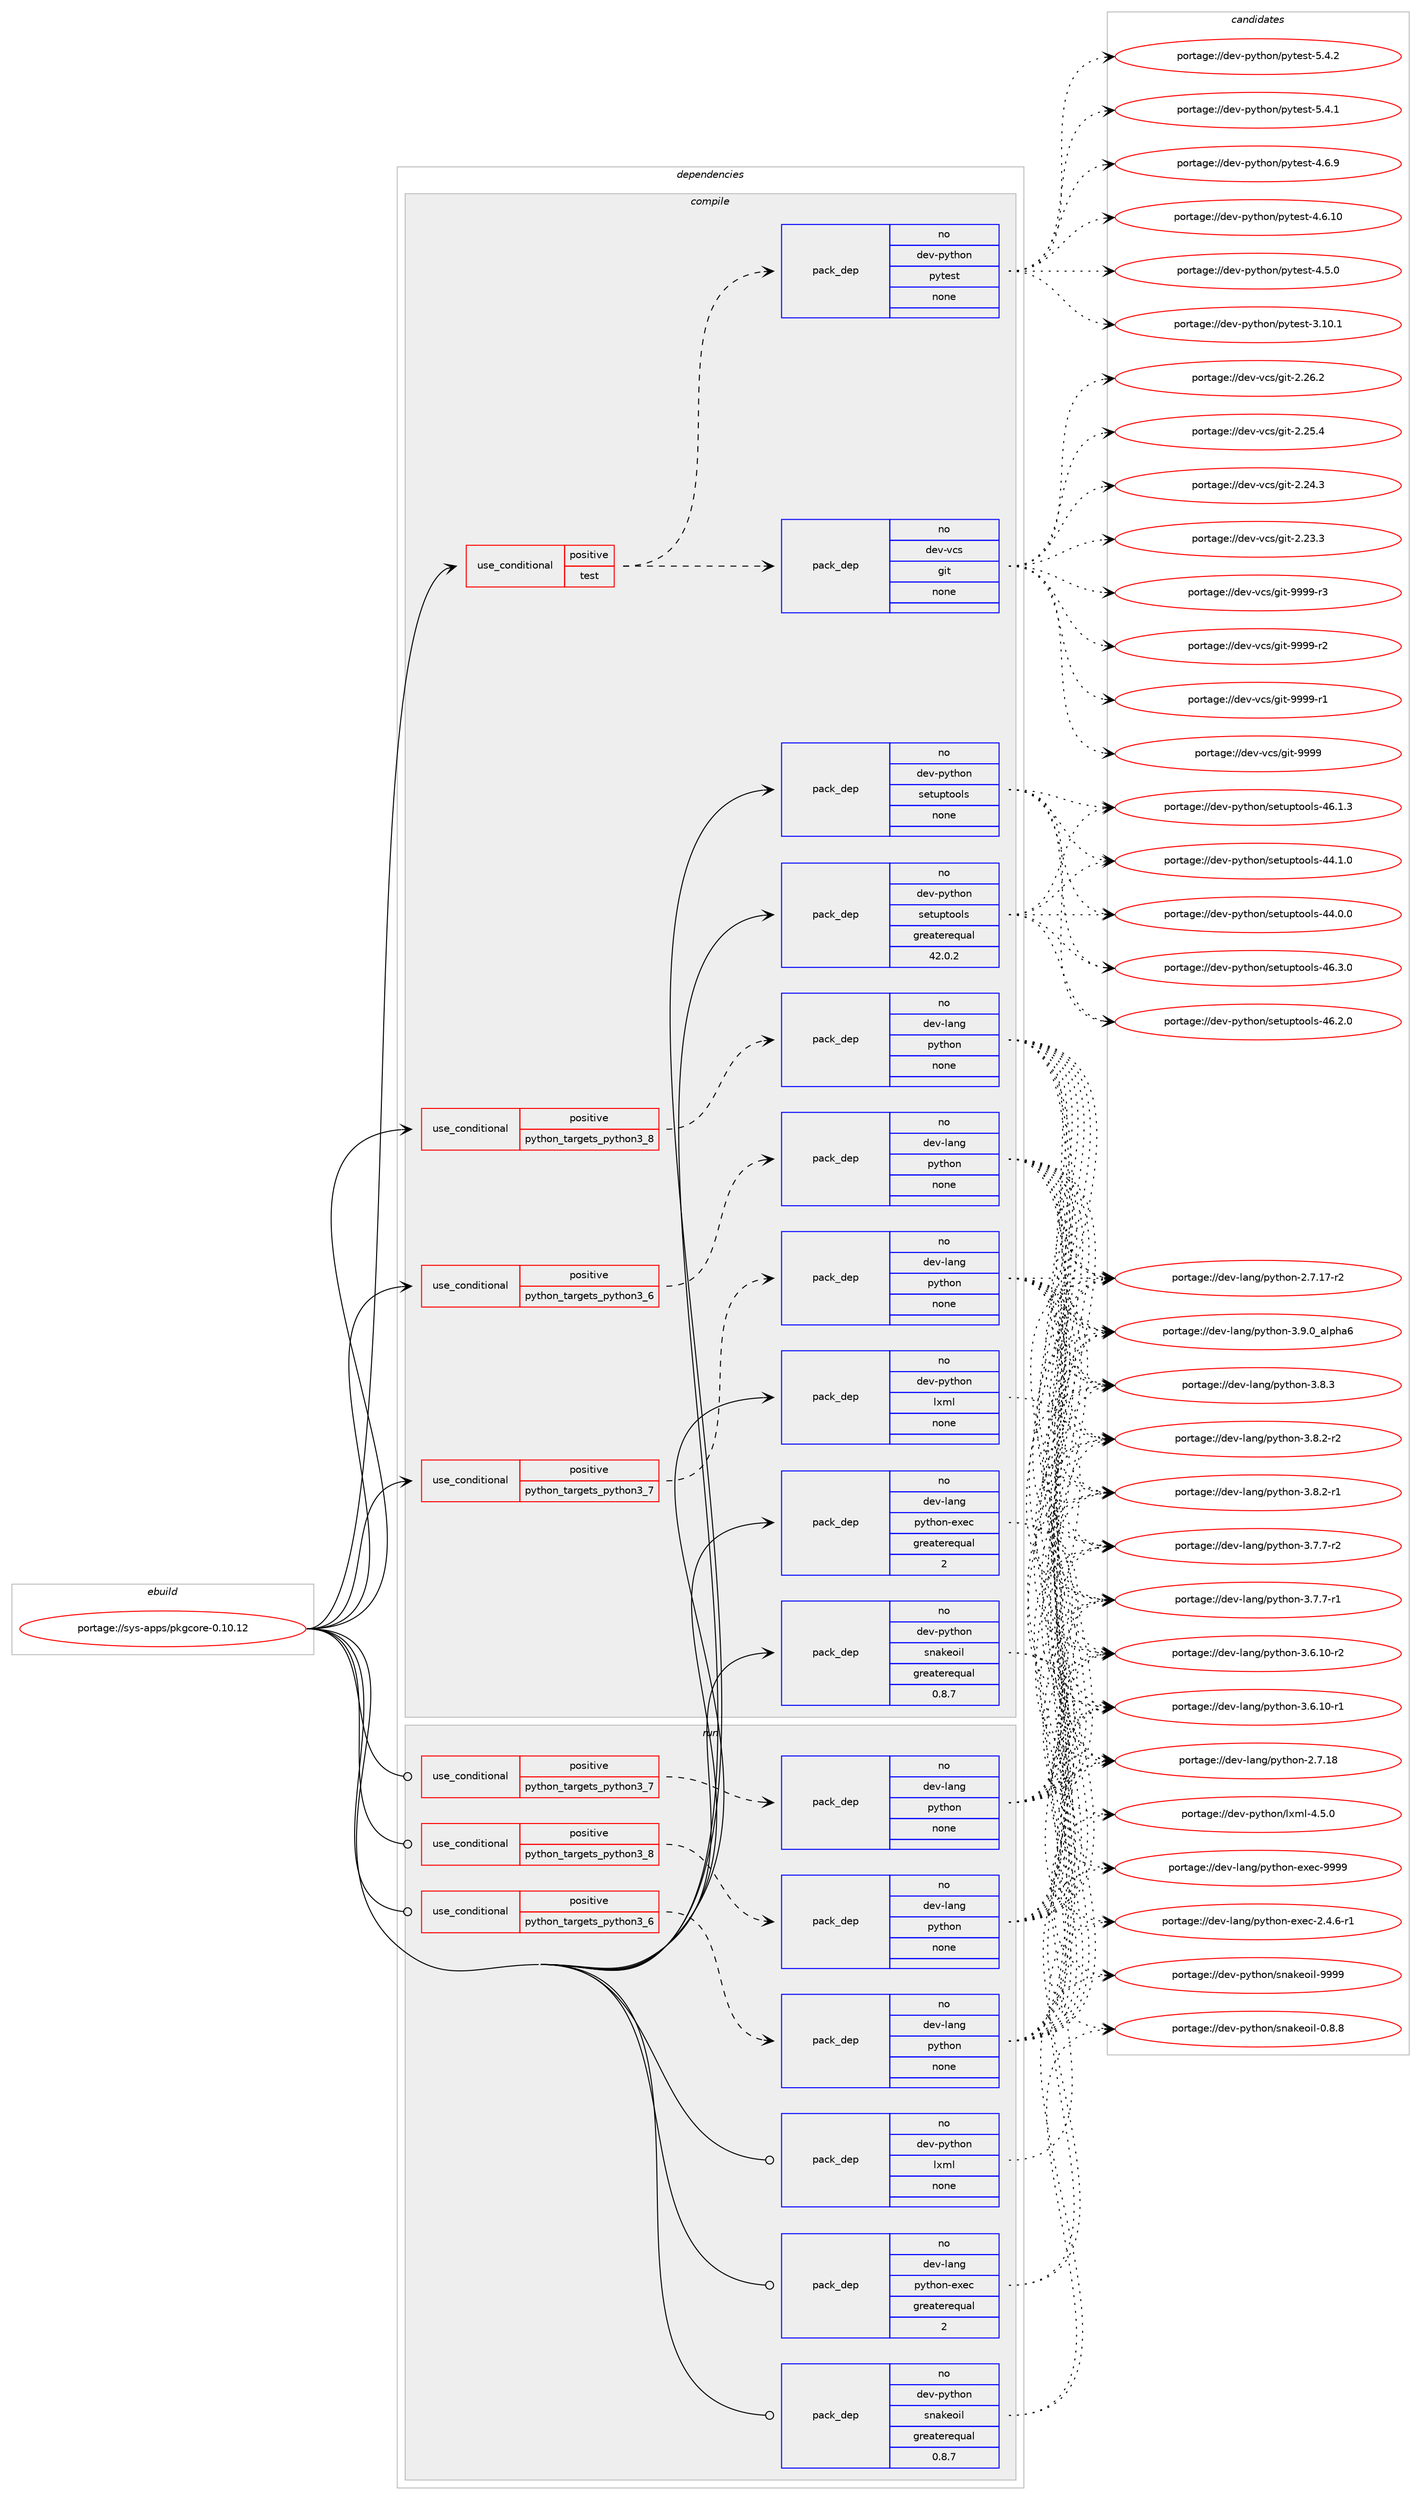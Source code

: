 digraph prolog {

# *************
# Graph options
# *************

newrank=true;
concentrate=true;
compound=true;
graph [rankdir=LR,fontname=Helvetica,fontsize=10,ranksep=1.5];#, ranksep=2.5, nodesep=0.2];
edge  [arrowhead=vee];
node  [fontname=Helvetica,fontsize=10];

# **********
# The ebuild
# **********

subgraph cluster_leftcol {
color=gray;
rank=same;
label=<<i>ebuild</i>>;
id [label="portage://sys-apps/pkgcore-0.10.12", color=red, width=4, href="../sys-apps/pkgcore-0.10.12.svg"];
}

# ****************
# The dependencies
# ****************

subgraph cluster_midcol {
color=gray;
label=<<i>dependencies</i>>;
subgraph cluster_compile {
fillcolor="#eeeeee";
style=filled;
label=<<i>compile</i>>;
subgraph cond1247 {
dependency5816 [label=<<TABLE BORDER="0" CELLBORDER="1" CELLSPACING="0" CELLPADDING="4"><TR><TD ROWSPAN="3" CELLPADDING="10">use_conditional</TD></TR><TR><TD>positive</TD></TR><TR><TD>python_targets_python3_6</TD></TR></TABLE>>, shape=none, color=red];
subgraph pack4464 {
dependency5817 [label=<<TABLE BORDER="0" CELLBORDER="1" CELLSPACING="0" CELLPADDING="4" WIDTH="220"><TR><TD ROWSPAN="6" CELLPADDING="30">pack_dep</TD></TR><TR><TD WIDTH="110">no</TD></TR><TR><TD>dev-lang</TD></TR><TR><TD>python</TD></TR><TR><TD>none</TD></TR><TR><TD></TD></TR></TABLE>>, shape=none, color=blue];
}
dependency5816:e -> dependency5817:w [weight=20,style="dashed",arrowhead="vee"];
}
id:e -> dependency5816:w [weight=20,style="solid",arrowhead="vee"];
subgraph cond1248 {
dependency5818 [label=<<TABLE BORDER="0" CELLBORDER="1" CELLSPACING="0" CELLPADDING="4"><TR><TD ROWSPAN="3" CELLPADDING="10">use_conditional</TD></TR><TR><TD>positive</TD></TR><TR><TD>python_targets_python3_7</TD></TR></TABLE>>, shape=none, color=red];
subgraph pack4465 {
dependency5819 [label=<<TABLE BORDER="0" CELLBORDER="1" CELLSPACING="0" CELLPADDING="4" WIDTH="220"><TR><TD ROWSPAN="6" CELLPADDING="30">pack_dep</TD></TR><TR><TD WIDTH="110">no</TD></TR><TR><TD>dev-lang</TD></TR><TR><TD>python</TD></TR><TR><TD>none</TD></TR><TR><TD></TD></TR></TABLE>>, shape=none, color=blue];
}
dependency5818:e -> dependency5819:w [weight=20,style="dashed",arrowhead="vee"];
}
id:e -> dependency5818:w [weight=20,style="solid",arrowhead="vee"];
subgraph cond1249 {
dependency5820 [label=<<TABLE BORDER="0" CELLBORDER="1" CELLSPACING="0" CELLPADDING="4"><TR><TD ROWSPAN="3" CELLPADDING="10">use_conditional</TD></TR><TR><TD>positive</TD></TR><TR><TD>python_targets_python3_8</TD></TR></TABLE>>, shape=none, color=red];
subgraph pack4466 {
dependency5821 [label=<<TABLE BORDER="0" CELLBORDER="1" CELLSPACING="0" CELLPADDING="4" WIDTH="220"><TR><TD ROWSPAN="6" CELLPADDING="30">pack_dep</TD></TR><TR><TD WIDTH="110">no</TD></TR><TR><TD>dev-lang</TD></TR><TR><TD>python</TD></TR><TR><TD>none</TD></TR><TR><TD></TD></TR></TABLE>>, shape=none, color=blue];
}
dependency5820:e -> dependency5821:w [weight=20,style="dashed",arrowhead="vee"];
}
id:e -> dependency5820:w [weight=20,style="solid",arrowhead="vee"];
subgraph cond1250 {
dependency5822 [label=<<TABLE BORDER="0" CELLBORDER="1" CELLSPACING="0" CELLPADDING="4"><TR><TD ROWSPAN="3" CELLPADDING="10">use_conditional</TD></TR><TR><TD>positive</TD></TR><TR><TD>test</TD></TR></TABLE>>, shape=none, color=red];
subgraph pack4467 {
dependency5823 [label=<<TABLE BORDER="0" CELLBORDER="1" CELLSPACING="0" CELLPADDING="4" WIDTH="220"><TR><TD ROWSPAN="6" CELLPADDING="30">pack_dep</TD></TR><TR><TD WIDTH="110">no</TD></TR><TR><TD>dev-python</TD></TR><TR><TD>pytest</TD></TR><TR><TD>none</TD></TR><TR><TD></TD></TR></TABLE>>, shape=none, color=blue];
}
dependency5822:e -> dependency5823:w [weight=20,style="dashed",arrowhead="vee"];
subgraph pack4468 {
dependency5824 [label=<<TABLE BORDER="0" CELLBORDER="1" CELLSPACING="0" CELLPADDING="4" WIDTH="220"><TR><TD ROWSPAN="6" CELLPADDING="30">pack_dep</TD></TR><TR><TD WIDTH="110">no</TD></TR><TR><TD>dev-vcs</TD></TR><TR><TD>git</TD></TR><TR><TD>none</TD></TR><TR><TD></TD></TR></TABLE>>, shape=none, color=blue];
}
dependency5822:e -> dependency5824:w [weight=20,style="dashed",arrowhead="vee"];
}
id:e -> dependency5822:w [weight=20,style="solid",arrowhead="vee"];
subgraph pack4469 {
dependency5825 [label=<<TABLE BORDER="0" CELLBORDER="1" CELLSPACING="0" CELLPADDING="4" WIDTH="220"><TR><TD ROWSPAN="6" CELLPADDING="30">pack_dep</TD></TR><TR><TD WIDTH="110">no</TD></TR><TR><TD>dev-lang</TD></TR><TR><TD>python-exec</TD></TR><TR><TD>greaterequal</TD></TR><TR><TD>2</TD></TR></TABLE>>, shape=none, color=blue];
}
id:e -> dependency5825:w [weight=20,style="solid",arrowhead="vee"];
subgraph pack4470 {
dependency5826 [label=<<TABLE BORDER="0" CELLBORDER="1" CELLSPACING="0" CELLPADDING="4" WIDTH="220"><TR><TD ROWSPAN="6" CELLPADDING="30">pack_dep</TD></TR><TR><TD WIDTH="110">no</TD></TR><TR><TD>dev-python</TD></TR><TR><TD>lxml</TD></TR><TR><TD>none</TD></TR><TR><TD></TD></TR></TABLE>>, shape=none, color=blue];
}
id:e -> dependency5826:w [weight=20,style="solid",arrowhead="vee"];
subgraph pack4471 {
dependency5827 [label=<<TABLE BORDER="0" CELLBORDER="1" CELLSPACING="0" CELLPADDING="4" WIDTH="220"><TR><TD ROWSPAN="6" CELLPADDING="30">pack_dep</TD></TR><TR><TD WIDTH="110">no</TD></TR><TR><TD>dev-python</TD></TR><TR><TD>setuptools</TD></TR><TR><TD>greaterequal</TD></TR><TR><TD>42.0.2</TD></TR></TABLE>>, shape=none, color=blue];
}
id:e -> dependency5827:w [weight=20,style="solid",arrowhead="vee"];
subgraph pack4472 {
dependency5828 [label=<<TABLE BORDER="0" CELLBORDER="1" CELLSPACING="0" CELLPADDING="4" WIDTH="220"><TR><TD ROWSPAN="6" CELLPADDING="30">pack_dep</TD></TR><TR><TD WIDTH="110">no</TD></TR><TR><TD>dev-python</TD></TR><TR><TD>setuptools</TD></TR><TR><TD>none</TD></TR><TR><TD></TD></TR></TABLE>>, shape=none, color=blue];
}
id:e -> dependency5828:w [weight=20,style="solid",arrowhead="vee"];
subgraph pack4473 {
dependency5829 [label=<<TABLE BORDER="0" CELLBORDER="1" CELLSPACING="0" CELLPADDING="4" WIDTH="220"><TR><TD ROWSPAN="6" CELLPADDING="30">pack_dep</TD></TR><TR><TD WIDTH="110">no</TD></TR><TR><TD>dev-python</TD></TR><TR><TD>snakeoil</TD></TR><TR><TD>greaterequal</TD></TR><TR><TD>0.8.7</TD></TR></TABLE>>, shape=none, color=blue];
}
id:e -> dependency5829:w [weight=20,style="solid",arrowhead="vee"];
}
subgraph cluster_compileandrun {
fillcolor="#eeeeee";
style=filled;
label=<<i>compile and run</i>>;
}
subgraph cluster_run {
fillcolor="#eeeeee";
style=filled;
label=<<i>run</i>>;
subgraph cond1251 {
dependency5830 [label=<<TABLE BORDER="0" CELLBORDER="1" CELLSPACING="0" CELLPADDING="4"><TR><TD ROWSPAN="3" CELLPADDING="10">use_conditional</TD></TR><TR><TD>positive</TD></TR><TR><TD>python_targets_python3_6</TD></TR></TABLE>>, shape=none, color=red];
subgraph pack4474 {
dependency5831 [label=<<TABLE BORDER="0" CELLBORDER="1" CELLSPACING="0" CELLPADDING="4" WIDTH="220"><TR><TD ROWSPAN="6" CELLPADDING="30">pack_dep</TD></TR><TR><TD WIDTH="110">no</TD></TR><TR><TD>dev-lang</TD></TR><TR><TD>python</TD></TR><TR><TD>none</TD></TR><TR><TD></TD></TR></TABLE>>, shape=none, color=blue];
}
dependency5830:e -> dependency5831:w [weight=20,style="dashed",arrowhead="vee"];
}
id:e -> dependency5830:w [weight=20,style="solid",arrowhead="odot"];
subgraph cond1252 {
dependency5832 [label=<<TABLE BORDER="0" CELLBORDER="1" CELLSPACING="0" CELLPADDING="4"><TR><TD ROWSPAN="3" CELLPADDING="10">use_conditional</TD></TR><TR><TD>positive</TD></TR><TR><TD>python_targets_python3_7</TD></TR></TABLE>>, shape=none, color=red];
subgraph pack4475 {
dependency5833 [label=<<TABLE BORDER="0" CELLBORDER="1" CELLSPACING="0" CELLPADDING="4" WIDTH="220"><TR><TD ROWSPAN="6" CELLPADDING="30">pack_dep</TD></TR><TR><TD WIDTH="110">no</TD></TR><TR><TD>dev-lang</TD></TR><TR><TD>python</TD></TR><TR><TD>none</TD></TR><TR><TD></TD></TR></TABLE>>, shape=none, color=blue];
}
dependency5832:e -> dependency5833:w [weight=20,style="dashed",arrowhead="vee"];
}
id:e -> dependency5832:w [weight=20,style="solid",arrowhead="odot"];
subgraph cond1253 {
dependency5834 [label=<<TABLE BORDER="0" CELLBORDER="1" CELLSPACING="0" CELLPADDING="4"><TR><TD ROWSPAN="3" CELLPADDING="10">use_conditional</TD></TR><TR><TD>positive</TD></TR><TR><TD>python_targets_python3_8</TD></TR></TABLE>>, shape=none, color=red];
subgraph pack4476 {
dependency5835 [label=<<TABLE BORDER="0" CELLBORDER="1" CELLSPACING="0" CELLPADDING="4" WIDTH="220"><TR><TD ROWSPAN="6" CELLPADDING="30">pack_dep</TD></TR><TR><TD WIDTH="110">no</TD></TR><TR><TD>dev-lang</TD></TR><TR><TD>python</TD></TR><TR><TD>none</TD></TR><TR><TD></TD></TR></TABLE>>, shape=none, color=blue];
}
dependency5834:e -> dependency5835:w [weight=20,style="dashed",arrowhead="vee"];
}
id:e -> dependency5834:w [weight=20,style="solid",arrowhead="odot"];
subgraph pack4477 {
dependency5836 [label=<<TABLE BORDER="0" CELLBORDER="1" CELLSPACING="0" CELLPADDING="4" WIDTH="220"><TR><TD ROWSPAN="6" CELLPADDING="30">pack_dep</TD></TR><TR><TD WIDTH="110">no</TD></TR><TR><TD>dev-lang</TD></TR><TR><TD>python-exec</TD></TR><TR><TD>greaterequal</TD></TR><TR><TD>2</TD></TR></TABLE>>, shape=none, color=blue];
}
id:e -> dependency5836:w [weight=20,style="solid",arrowhead="odot"];
subgraph pack4478 {
dependency5837 [label=<<TABLE BORDER="0" CELLBORDER="1" CELLSPACING="0" CELLPADDING="4" WIDTH="220"><TR><TD ROWSPAN="6" CELLPADDING="30">pack_dep</TD></TR><TR><TD WIDTH="110">no</TD></TR><TR><TD>dev-python</TD></TR><TR><TD>lxml</TD></TR><TR><TD>none</TD></TR><TR><TD></TD></TR></TABLE>>, shape=none, color=blue];
}
id:e -> dependency5837:w [weight=20,style="solid",arrowhead="odot"];
subgraph pack4479 {
dependency5838 [label=<<TABLE BORDER="0" CELLBORDER="1" CELLSPACING="0" CELLPADDING="4" WIDTH="220"><TR><TD ROWSPAN="6" CELLPADDING="30">pack_dep</TD></TR><TR><TD WIDTH="110">no</TD></TR><TR><TD>dev-python</TD></TR><TR><TD>snakeoil</TD></TR><TR><TD>greaterequal</TD></TR><TR><TD>0.8.7</TD></TR></TABLE>>, shape=none, color=blue];
}
id:e -> dependency5838:w [weight=20,style="solid",arrowhead="odot"];
}
}

# **************
# The candidates
# **************

subgraph cluster_choices {
rank=same;
color=gray;
label=<<i>candidates</i>>;

subgraph choice4464 {
color=black;
nodesep=1;
choice10010111845108971101034711212111610411111045514657464895971081121049754 [label="portage://dev-lang/python-3.9.0_alpha6", color=red, width=4,href="../dev-lang/python-3.9.0_alpha6.svg"];
choice100101118451089711010347112121116104111110455146564651 [label="portage://dev-lang/python-3.8.3", color=red, width=4,href="../dev-lang/python-3.8.3.svg"];
choice1001011184510897110103471121211161041111104551465646504511450 [label="portage://dev-lang/python-3.8.2-r2", color=red, width=4,href="../dev-lang/python-3.8.2-r2.svg"];
choice1001011184510897110103471121211161041111104551465646504511449 [label="portage://dev-lang/python-3.8.2-r1", color=red, width=4,href="../dev-lang/python-3.8.2-r1.svg"];
choice1001011184510897110103471121211161041111104551465546554511450 [label="portage://dev-lang/python-3.7.7-r2", color=red, width=4,href="../dev-lang/python-3.7.7-r2.svg"];
choice1001011184510897110103471121211161041111104551465546554511449 [label="portage://dev-lang/python-3.7.7-r1", color=red, width=4,href="../dev-lang/python-3.7.7-r1.svg"];
choice100101118451089711010347112121116104111110455146544649484511450 [label="portage://dev-lang/python-3.6.10-r2", color=red, width=4,href="../dev-lang/python-3.6.10-r2.svg"];
choice100101118451089711010347112121116104111110455146544649484511449 [label="portage://dev-lang/python-3.6.10-r1", color=red, width=4,href="../dev-lang/python-3.6.10-r1.svg"];
choice10010111845108971101034711212111610411111045504655464956 [label="portage://dev-lang/python-2.7.18", color=red, width=4,href="../dev-lang/python-2.7.18.svg"];
choice100101118451089711010347112121116104111110455046554649554511450 [label="portage://dev-lang/python-2.7.17-r2", color=red, width=4,href="../dev-lang/python-2.7.17-r2.svg"];
dependency5817:e -> choice10010111845108971101034711212111610411111045514657464895971081121049754:w [style=dotted,weight="100"];
dependency5817:e -> choice100101118451089711010347112121116104111110455146564651:w [style=dotted,weight="100"];
dependency5817:e -> choice1001011184510897110103471121211161041111104551465646504511450:w [style=dotted,weight="100"];
dependency5817:e -> choice1001011184510897110103471121211161041111104551465646504511449:w [style=dotted,weight="100"];
dependency5817:e -> choice1001011184510897110103471121211161041111104551465546554511450:w [style=dotted,weight="100"];
dependency5817:e -> choice1001011184510897110103471121211161041111104551465546554511449:w [style=dotted,weight="100"];
dependency5817:e -> choice100101118451089711010347112121116104111110455146544649484511450:w [style=dotted,weight="100"];
dependency5817:e -> choice100101118451089711010347112121116104111110455146544649484511449:w [style=dotted,weight="100"];
dependency5817:e -> choice10010111845108971101034711212111610411111045504655464956:w [style=dotted,weight="100"];
dependency5817:e -> choice100101118451089711010347112121116104111110455046554649554511450:w [style=dotted,weight="100"];
}
subgraph choice4465 {
color=black;
nodesep=1;
choice10010111845108971101034711212111610411111045514657464895971081121049754 [label="portage://dev-lang/python-3.9.0_alpha6", color=red, width=4,href="../dev-lang/python-3.9.0_alpha6.svg"];
choice100101118451089711010347112121116104111110455146564651 [label="portage://dev-lang/python-3.8.3", color=red, width=4,href="../dev-lang/python-3.8.3.svg"];
choice1001011184510897110103471121211161041111104551465646504511450 [label="portage://dev-lang/python-3.8.2-r2", color=red, width=4,href="../dev-lang/python-3.8.2-r2.svg"];
choice1001011184510897110103471121211161041111104551465646504511449 [label="portage://dev-lang/python-3.8.2-r1", color=red, width=4,href="../dev-lang/python-3.8.2-r1.svg"];
choice1001011184510897110103471121211161041111104551465546554511450 [label="portage://dev-lang/python-3.7.7-r2", color=red, width=4,href="../dev-lang/python-3.7.7-r2.svg"];
choice1001011184510897110103471121211161041111104551465546554511449 [label="portage://dev-lang/python-3.7.7-r1", color=red, width=4,href="../dev-lang/python-3.7.7-r1.svg"];
choice100101118451089711010347112121116104111110455146544649484511450 [label="portage://dev-lang/python-3.6.10-r2", color=red, width=4,href="../dev-lang/python-3.6.10-r2.svg"];
choice100101118451089711010347112121116104111110455146544649484511449 [label="portage://dev-lang/python-3.6.10-r1", color=red, width=4,href="../dev-lang/python-3.6.10-r1.svg"];
choice10010111845108971101034711212111610411111045504655464956 [label="portage://dev-lang/python-2.7.18", color=red, width=4,href="../dev-lang/python-2.7.18.svg"];
choice100101118451089711010347112121116104111110455046554649554511450 [label="portage://dev-lang/python-2.7.17-r2", color=red, width=4,href="../dev-lang/python-2.7.17-r2.svg"];
dependency5819:e -> choice10010111845108971101034711212111610411111045514657464895971081121049754:w [style=dotted,weight="100"];
dependency5819:e -> choice100101118451089711010347112121116104111110455146564651:w [style=dotted,weight="100"];
dependency5819:e -> choice1001011184510897110103471121211161041111104551465646504511450:w [style=dotted,weight="100"];
dependency5819:e -> choice1001011184510897110103471121211161041111104551465646504511449:w [style=dotted,weight="100"];
dependency5819:e -> choice1001011184510897110103471121211161041111104551465546554511450:w [style=dotted,weight="100"];
dependency5819:e -> choice1001011184510897110103471121211161041111104551465546554511449:w [style=dotted,weight="100"];
dependency5819:e -> choice100101118451089711010347112121116104111110455146544649484511450:w [style=dotted,weight="100"];
dependency5819:e -> choice100101118451089711010347112121116104111110455146544649484511449:w [style=dotted,weight="100"];
dependency5819:e -> choice10010111845108971101034711212111610411111045504655464956:w [style=dotted,weight="100"];
dependency5819:e -> choice100101118451089711010347112121116104111110455046554649554511450:w [style=dotted,weight="100"];
}
subgraph choice4466 {
color=black;
nodesep=1;
choice10010111845108971101034711212111610411111045514657464895971081121049754 [label="portage://dev-lang/python-3.9.0_alpha6", color=red, width=4,href="../dev-lang/python-3.9.0_alpha6.svg"];
choice100101118451089711010347112121116104111110455146564651 [label="portage://dev-lang/python-3.8.3", color=red, width=4,href="../dev-lang/python-3.8.3.svg"];
choice1001011184510897110103471121211161041111104551465646504511450 [label="portage://dev-lang/python-3.8.2-r2", color=red, width=4,href="../dev-lang/python-3.8.2-r2.svg"];
choice1001011184510897110103471121211161041111104551465646504511449 [label="portage://dev-lang/python-3.8.2-r1", color=red, width=4,href="../dev-lang/python-3.8.2-r1.svg"];
choice1001011184510897110103471121211161041111104551465546554511450 [label="portage://dev-lang/python-3.7.7-r2", color=red, width=4,href="../dev-lang/python-3.7.7-r2.svg"];
choice1001011184510897110103471121211161041111104551465546554511449 [label="portage://dev-lang/python-3.7.7-r1", color=red, width=4,href="../dev-lang/python-3.7.7-r1.svg"];
choice100101118451089711010347112121116104111110455146544649484511450 [label="portage://dev-lang/python-3.6.10-r2", color=red, width=4,href="../dev-lang/python-3.6.10-r2.svg"];
choice100101118451089711010347112121116104111110455146544649484511449 [label="portage://dev-lang/python-3.6.10-r1", color=red, width=4,href="../dev-lang/python-3.6.10-r1.svg"];
choice10010111845108971101034711212111610411111045504655464956 [label="portage://dev-lang/python-2.7.18", color=red, width=4,href="../dev-lang/python-2.7.18.svg"];
choice100101118451089711010347112121116104111110455046554649554511450 [label="portage://dev-lang/python-2.7.17-r2", color=red, width=4,href="../dev-lang/python-2.7.17-r2.svg"];
dependency5821:e -> choice10010111845108971101034711212111610411111045514657464895971081121049754:w [style=dotted,weight="100"];
dependency5821:e -> choice100101118451089711010347112121116104111110455146564651:w [style=dotted,weight="100"];
dependency5821:e -> choice1001011184510897110103471121211161041111104551465646504511450:w [style=dotted,weight="100"];
dependency5821:e -> choice1001011184510897110103471121211161041111104551465646504511449:w [style=dotted,weight="100"];
dependency5821:e -> choice1001011184510897110103471121211161041111104551465546554511450:w [style=dotted,weight="100"];
dependency5821:e -> choice1001011184510897110103471121211161041111104551465546554511449:w [style=dotted,weight="100"];
dependency5821:e -> choice100101118451089711010347112121116104111110455146544649484511450:w [style=dotted,weight="100"];
dependency5821:e -> choice100101118451089711010347112121116104111110455146544649484511449:w [style=dotted,weight="100"];
dependency5821:e -> choice10010111845108971101034711212111610411111045504655464956:w [style=dotted,weight="100"];
dependency5821:e -> choice100101118451089711010347112121116104111110455046554649554511450:w [style=dotted,weight="100"];
}
subgraph choice4467 {
color=black;
nodesep=1;
choice1001011184511212111610411111047112121116101115116455346524650 [label="portage://dev-python/pytest-5.4.2", color=red, width=4,href="../dev-python/pytest-5.4.2.svg"];
choice1001011184511212111610411111047112121116101115116455346524649 [label="portage://dev-python/pytest-5.4.1", color=red, width=4,href="../dev-python/pytest-5.4.1.svg"];
choice1001011184511212111610411111047112121116101115116455246544657 [label="portage://dev-python/pytest-4.6.9", color=red, width=4,href="../dev-python/pytest-4.6.9.svg"];
choice100101118451121211161041111104711212111610111511645524654464948 [label="portage://dev-python/pytest-4.6.10", color=red, width=4,href="../dev-python/pytest-4.6.10.svg"];
choice1001011184511212111610411111047112121116101115116455246534648 [label="portage://dev-python/pytest-4.5.0", color=red, width=4,href="../dev-python/pytest-4.5.0.svg"];
choice100101118451121211161041111104711212111610111511645514649484649 [label="portage://dev-python/pytest-3.10.1", color=red, width=4,href="../dev-python/pytest-3.10.1.svg"];
dependency5823:e -> choice1001011184511212111610411111047112121116101115116455346524650:w [style=dotted,weight="100"];
dependency5823:e -> choice1001011184511212111610411111047112121116101115116455346524649:w [style=dotted,weight="100"];
dependency5823:e -> choice1001011184511212111610411111047112121116101115116455246544657:w [style=dotted,weight="100"];
dependency5823:e -> choice100101118451121211161041111104711212111610111511645524654464948:w [style=dotted,weight="100"];
dependency5823:e -> choice1001011184511212111610411111047112121116101115116455246534648:w [style=dotted,weight="100"];
dependency5823:e -> choice100101118451121211161041111104711212111610111511645514649484649:w [style=dotted,weight="100"];
}
subgraph choice4468 {
color=black;
nodesep=1;
choice10010111845118991154710310511645575757574511451 [label="portage://dev-vcs/git-9999-r3", color=red, width=4,href="../dev-vcs/git-9999-r3.svg"];
choice10010111845118991154710310511645575757574511450 [label="portage://dev-vcs/git-9999-r2", color=red, width=4,href="../dev-vcs/git-9999-r2.svg"];
choice10010111845118991154710310511645575757574511449 [label="portage://dev-vcs/git-9999-r1", color=red, width=4,href="../dev-vcs/git-9999-r1.svg"];
choice1001011184511899115471031051164557575757 [label="portage://dev-vcs/git-9999", color=red, width=4,href="../dev-vcs/git-9999.svg"];
choice10010111845118991154710310511645504650544650 [label="portage://dev-vcs/git-2.26.2", color=red, width=4,href="../dev-vcs/git-2.26.2.svg"];
choice10010111845118991154710310511645504650534652 [label="portage://dev-vcs/git-2.25.4", color=red, width=4,href="../dev-vcs/git-2.25.4.svg"];
choice10010111845118991154710310511645504650524651 [label="portage://dev-vcs/git-2.24.3", color=red, width=4,href="../dev-vcs/git-2.24.3.svg"];
choice10010111845118991154710310511645504650514651 [label="portage://dev-vcs/git-2.23.3", color=red, width=4,href="../dev-vcs/git-2.23.3.svg"];
dependency5824:e -> choice10010111845118991154710310511645575757574511451:w [style=dotted,weight="100"];
dependency5824:e -> choice10010111845118991154710310511645575757574511450:w [style=dotted,weight="100"];
dependency5824:e -> choice10010111845118991154710310511645575757574511449:w [style=dotted,weight="100"];
dependency5824:e -> choice1001011184511899115471031051164557575757:w [style=dotted,weight="100"];
dependency5824:e -> choice10010111845118991154710310511645504650544650:w [style=dotted,weight="100"];
dependency5824:e -> choice10010111845118991154710310511645504650534652:w [style=dotted,weight="100"];
dependency5824:e -> choice10010111845118991154710310511645504650524651:w [style=dotted,weight="100"];
dependency5824:e -> choice10010111845118991154710310511645504650514651:w [style=dotted,weight="100"];
}
subgraph choice4469 {
color=black;
nodesep=1;
choice10010111845108971101034711212111610411111045101120101994557575757 [label="portage://dev-lang/python-exec-9999", color=red, width=4,href="../dev-lang/python-exec-9999.svg"];
choice10010111845108971101034711212111610411111045101120101994550465246544511449 [label="portage://dev-lang/python-exec-2.4.6-r1", color=red, width=4,href="../dev-lang/python-exec-2.4.6-r1.svg"];
dependency5825:e -> choice10010111845108971101034711212111610411111045101120101994557575757:w [style=dotted,weight="100"];
dependency5825:e -> choice10010111845108971101034711212111610411111045101120101994550465246544511449:w [style=dotted,weight="100"];
}
subgraph choice4470 {
color=black;
nodesep=1;
choice1001011184511212111610411111047108120109108455246534648 [label="portage://dev-python/lxml-4.5.0", color=red, width=4,href="../dev-python/lxml-4.5.0.svg"];
dependency5826:e -> choice1001011184511212111610411111047108120109108455246534648:w [style=dotted,weight="100"];
}
subgraph choice4471 {
color=black;
nodesep=1;
choice100101118451121211161041111104711510111611711211611111110811545525446514648 [label="portage://dev-python/setuptools-46.3.0", color=red, width=4,href="../dev-python/setuptools-46.3.0.svg"];
choice100101118451121211161041111104711510111611711211611111110811545525446504648 [label="portage://dev-python/setuptools-46.2.0", color=red, width=4,href="../dev-python/setuptools-46.2.0.svg"];
choice100101118451121211161041111104711510111611711211611111110811545525446494651 [label="portage://dev-python/setuptools-46.1.3", color=red, width=4,href="../dev-python/setuptools-46.1.3.svg"];
choice100101118451121211161041111104711510111611711211611111110811545525246494648 [label="portage://dev-python/setuptools-44.1.0", color=red, width=4,href="../dev-python/setuptools-44.1.0.svg"];
choice100101118451121211161041111104711510111611711211611111110811545525246484648 [label="portage://dev-python/setuptools-44.0.0", color=red, width=4,href="../dev-python/setuptools-44.0.0.svg"];
dependency5827:e -> choice100101118451121211161041111104711510111611711211611111110811545525446514648:w [style=dotted,weight="100"];
dependency5827:e -> choice100101118451121211161041111104711510111611711211611111110811545525446504648:w [style=dotted,weight="100"];
dependency5827:e -> choice100101118451121211161041111104711510111611711211611111110811545525446494651:w [style=dotted,weight="100"];
dependency5827:e -> choice100101118451121211161041111104711510111611711211611111110811545525246494648:w [style=dotted,weight="100"];
dependency5827:e -> choice100101118451121211161041111104711510111611711211611111110811545525246484648:w [style=dotted,weight="100"];
}
subgraph choice4472 {
color=black;
nodesep=1;
choice100101118451121211161041111104711510111611711211611111110811545525446514648 [label="portage://dev-python/setuptools-46.3.0", color=red, width=4,href="../dev-python/setuptools-46.3.0.svg"];
choice100101118451121211161041111104711510111611711211611111110811545525446504648 [label="portage://dev-python/setuptools-46.2.0", color=red, width=4,href="../dev-python/setuptools-46.2.0.svg"];
choice100101118451121211161041111104711510111611711211611111110811545525446494651 [label="portage://dev-python/setuptools-46.1.3", color=red, width=4,href="../dev-python/setuptools-46.1.3.svg"];
choice100101118451121211161041111104711510111611711211611111110811545525246494648 [label="portage://dev-python/setuptools-44.1.0", color=red, width=4,href="../dev-python/setuptools-44.1.0.svg"];
choice100101118451121211161041111104711510111611711211611111110811545525246484648 [label="portage://dev-python/setuptools-44.0.0", color=red, width=4,href="../dev-python/setuptools-44.0.0.svg"];
dependency5828:e -> choice100101118451121211161041111104711510111611711211611111110811545525446514648:w [style=dotted,weight="100"];
dependency5828:e -> choice100101118451121211161041111104711510111611711211611111110811545525446504648:w [style=dotted,weight="100"];
dependency5828:e -> choice100101118451121211161041111104711510111611711211611111110811545525446494651:w [style=dotted,weight="100"];
dependency5828:e -> choice100101118451121211161041111104711510111611711211611111110811545525246494648:w [style=dotted,weight="100"];
dependency5828:e -> choice100101118451121211161041111104711510111611711211611111110811545525246484648:w [style=dotted,weight="100"];
}
subgraph choice4473 {
color=black;
nodesep=1;
choice1001011184511212111610411111047115110971071011111051084557575757 [label="portage://dev-python/snakeoil-9999", color=red, width=4,href="../dev-python/snakeoil-9999.svg"];
choice100101118451121211161041111104711511097107101111105108454846564656 [label="portage://dev-python/snakeoil-0.8.8", color=red, width=4,href="../dev-python/snakeoil-0.8.8.svg"];
dependency5829:e -> choice1001011184511212111610411111047115110971071011111051084557575757:w [style=dotted,weight="100"];
dependency5829:e -> choice100101118451121211161041111104711511097107101111105108454846564656:w [style=dotted,weight="100"];
}
subgraph choice4474 {
color=black;
nodesep=1;
choice10010111845108971101034711212111610411111045514657464895971081121049754 [label="portage://dev-lang/python-3.9.0_alpha6", color=red, width=4,href="../dev-lang/python-3.9.0_alpha6.svg"];
choice100101118451089711010347112121116104111110455146564651 [label="portage://dev-lang/python-3.8.3", color=red, width=4,href="../dev-lang/python-3.8.3.svg"];
choice1001011184510897110103471121211161041111104551465646504511450 [label="portage://dev-lang/python-3.8.2-r2", color=red, width=4,href="../dev-lang/python-3.8.2-r2.svg"];
choice1001011184510897110103471121211161041111104551465646504511449 [label="portage://dev-lang/python-3.8.2-r1", color=red, width=4,href="../dev-lang/python-3.8.2-r1.svg"];
choice1001011184510897110103471121211161041111104551465546554511450 [label="portage://dev-lang/python-3.7.7-r2", color=red, width=4,href="../dev-lang/python-3.7.7-r2.svg"];
choice1001011184510897110103471121211161041111104551465546554511449 [label="portage://dev-lang/python-3.7.7-r1", color=red, width=4,href="../dev-lang/python-3.7.7-r1.svg"];
choice100101118451089711010347112121116104111110455146544649484511450 [label="portage://dev-lang/python-3.6.10-r2", color=red, width=4,href="../dev-lang/python-3.6.10-r2.svg"];
choice100101118451089711010347112121116104111110455146544649484511449 [label="portage://dev-lang/python-3.6.10-r1", color=red, width=4,href="../dev-lang/python-3.6.10-r1.svg"];
choice10010111845108971101034711212111610411111045504655464956 [label="portage://dev-lang/python-2.7.18", color=red, width=4,href="../dev-lang/python-2.7.18.svg"];
choice100101118451089711010347112121116104111110455046554649554511450 [label="portage://dev-lang/python-2.7.17-r2", color=red, width=4,href="../dev-lang/python-2.7.17-r2.svg"];
dependency5831:e -> choice10010111845108971101034711212111610411111045514657464895971081121049754:w [style=dotted,weight="100"];
dependency5831:e -> choice100101118451089711010347112121116104111110455146564651:w [style=dotted,weight="100"];
dependency5831:e -> choice1001011184510897110103471121211161041111104551465646504511450:w [style=dotted,weight="100"];
dependency5831:e -> choice1001011184510897110103471121211161041111104551465646504511449:w [style=dotted,weight="100"];
dependency5831:e -> choice1001011184510897110103471121211161041111104551465546554511450:w [style=dotted,weight="100"];
dependency5831:e -> choice1001011184510897110103471121211161041111104551465546554511449:w [style=dotted,weight="100"];
dependency5831:e -> choice100101118451089711010347112121116104111110455146544649484511450:w [style=dotted,weight="100"];
dependency5831:e -> choice100101118451089711010347112121116104111110455146544649484511449:w [style=dotted,weight="100"];
dependency5831:e -> choice10010111845108971101034711212111610411111045504655464956:w [style=dotted,weight="100"];
dependency5831:e -> choice100101118451089711010347112121116104111110455046554649554511450:w [style=dotted,weight="100"];
}
subgraph choice4475 {
color=black;
nodesep=1;
choice10010111845108971101034711212111610411111045514657464895971081121049754 [label="portage://dev-lang/python-3.9.0_alpha6", color=red, width=4,href="../dev-lang/python-3.9.0_alpha6.svg"];
choice100101118451089711010347112121116104111110455146564651 [label="portage://dev-lang/python-3.8.3", color=red, width=4,href="../dev-lang/python-3.8.3.svg"];
choice1001011184510897110103471121211161041111104551465646504511450 [label="portage://dev-lang/python-3.8.2-r2", color=red, width=4,href="../dev-lang/python-3.8.2-r2.svg"];
choice1001011184510897110103471121211161041111104551465646504511449 [label="portage://dev-lang/python-3.8.2-r1", color=red, width=4,href="../dev-lang/python-3.8.2-r1.svg"];
choice1001011184510897110103471121211161041111104551465546554511450 [label="portage://dev-lang/python-3.7.7-r2", color=red, width=4,href="../dev-lang/python-3.7.7-r2.svg"];
choice1001011184510897110103471121211161041111104551465546554511449 [label="portage://dev-lang/python-3.7.7-r1", color=red, width=4,href="../dev-lang/python-3.7.7-r1.svg"];
choice100101118451089711010347112121116104111110455146544649484511450 [label="portage://dev-lang/python-3.6.10-r2", color=red, width=4,href="../dev-lang/python-3.6.10-r2.svg"];
choice100101118451089711010347112121116104111110455146544649484511449 [label="portage://dev-lang/python-3.6.10-r1", color=red, width=4,href="../dev-lang/python-3.6.10-r1.svg"];
choice10010111845108971101034711212111610411111045504655464956 [label="portage://dev-lang/python-2.7.18", color=red, width=4,href="../dev-lang/python-2.7.18.svg"];
choice100101118451089711010347112121116104111110455046554649554511450 [label="portage://dev-lang/python-2.7.17-r2", color=red, width=4,href="../dev-lang/python-2.7.17-r2.svg"];
dependency5833:e -> choice10010111845108971101034711212111610411111045514657464895971081121049754:w [style=dotted,weight="100"];
dependency5833:e -> choice100101118451089711010347112121116104111110455146564651:w [style=dotted,weight="100"];
dependency5833:e -> choice1001011184510897110103471121211161041111104551465646504511450:w [style=dotted,weight="100"];
dependency5833:e -> choice1001011184510897110103471121211161041111104551465646504511449:w [style=dotted,weight="100"];
dependency5833:e -> choice1001011184510897110103471121211161041111104551465546554511450:w [style=dotted,weight="100"];
dependency5833:e -> choice1001011184510897110103471121211161041111104551465546554511449:w [style=dotted,weight="100"];
dependency5833:e -> choice100101118451089711010347112121116104111110455146544649484511450:w [style=dotted,weight="100"];
dependency5833:e -> choice100101118451089711010347112121116104111110455146544649484511449:w [style=dotted,weight="100"];
dependency5833:e -> choice10010111845108971101034711212111610411111045504655464956:w [style=dotted,weight="100"];
dependency5833:e -> choice100101118451089711010347112121116104111110455046554649554511450:w [style=dotted,weight="100"];
}
subgraph choice4476 {
color=black;
nodesep=1;
choice10010111845108971101034711212111610411111045514657464895971081121049754 [label="portage://dev-lang/python-3.9.0_alpha6", color=red, width=4,href="../dev-lang/python-3.9.0_alpha6.svg"];
choice100101118451089711010347112121116104111110455146564651 [label="portage://dev-lang/python-3.8.3", color=red, width=4,href="../dev-lang/python-3.8.3.svg"];
choice1001011184510897110103471121211161041111104551465646504511450 [label="portage://dev-lang/python-3.8.2-r2", color=red, width=4,href="../dev-lang/python-3.8.2-r2.svg"];
choice1001011184510897110103471121211161041111104551465646504511449 [label="portage://dev-lang/python-3.8.2-r1", color=red, width=4,href="../dev-lang/python-3.8.2-r1.svg"];
choice1001011184510897110103471121211161041111104551465546554511450 [label="portage://dev-lang/python-3.7.7-r2", color=red, width=4,href="../dev-lang/python-3.7.7-r2.svg"];
choice1001011184510897110103471121211161041111104551465546554511449 [label="portage://dev-lang/python-3.7.7-r1", color=red, width=4,href="../dev-lang/python-3.7.7-r1.svg"];
choice100101118451089711010347112121116104111110455146544649484511450 [label="portage://dev-lang/python-3.6.10-r2", color=red, width=4,href="../dev-lang/python-3.6.10-r2.svg"];
choice100101118451089711010347112121116104111110455146544649484511449 [label="portage://dev-lang/python-3.6.10-r1", color=red, width=4,href="../dev-lang/python-3.6.10-r1.svg"];
choice10010111845108971101034711212111610411111045504655464956 [label="portage://dev-lang/python-2.7.18", color=red, width=4,href="../dev-lang/python-2.7.18.svg"];
choice100101118451089711010347112121116104111110455046554649554511450 [label="portage://dev-lang/python-2.7.17-r2", color=red, width=4,href="../dev-lang/python-2.7.17-r2.svg"];
dependency5835:e -> choice10010111845108971101034711212111610411111045514657464895971081121049754:w [style=dotted,weight="100"];
dependency5835:e -> choice100101118451089711010347112121116104111110455146564651:w [style=dotted,weight="100"];
dependency5835:e -> choice1001011184510897110103471121211161041111104551465646504511450:w [style=dotted,weight="100"];
dependency5835:e -> choice1001011184510897110103471121211161041111104551465646504511449:w [style=dotted,weight="100"];
dependency5835:e -> choice1001011184510897110103471121211161041111104551465546554511450:w [style=dotted,weight="100"];
dependency5835:e -> choice1001011184510897110103471121211161041111104551465546554511449:w [style=dotted,weight="100"];
dependency5835:e -> choice100101118451089711010347112121116104111110455146544649484511450:w [style=dotted,weight="100"];
dependency5835:e -> choice100101118451089711010347112121116104111110455146544649484511449:w [style=dotted,weight="100"];
dependency5835:e -> choice10010111845108971101034711212111610411111045504655464956:w [style=dotted,weight="100"];
dependency5835:e -> choice100101118451089711010347112121116104111110455046554649554511450:w [style=dotted,weight="100"];
}
subgraph choice4477 {
color=black;
nodesep=1;
choice10010111845108971101034711212111610411111045101120101994557575757 [label="portage://dev-lang/python-exec-9999", color=red, width=4,href="../dev-lang/python-exec-9999.svg"];
choice10010111845108971101034711212111610411111045101120101994550465246544511449 [label="portage://dev-lang/python-exec-2.4.6-r1", color=red, width=4,href="../dev-lang/python-exec-2.4.6-r1.svg"];
dependency5836:e -> choice10010111845108971101034711212111610411111045101120101994557575757:w [style=dotted,weight="100"];
dependency5836:e -> choice10010111845108971101034711212111610411111045101120101994550465246544511449:w [style=dotted,weight="100"];
}
subgraph choice4478 {
color=black;
nodesep=1;
choice1001011184511212111610411111047108120109108455246534648 [label="portage://dev-python/lxml-4.5.0", color=red, width=4,href="../dev-python/lxml-4.5.0.svg"];
dependency5837:e -> choice1001011184511212111610411111047108120109108455246534648:w [style=dotted,weight="100"];
}
subgraph choice4479 {
color=black;
nodesep=1;
choice1001011184511212111610411111047115110971071011111051084557575757 [label="portage://dev-python/snakeoil-9999", color=red, width=4,href="../dev-python/snakeoil-9999.svg"];
choice100101118451121211161041111104711511097107101111105108454846564656 [label="portage://dev-python/snakeoil-0.8.8", color=red, width=4,href="../dev-python/snakeoil-0.8.8.svg"];
dependency5838:e -> choice1001011184511212111610411111047115110971071011111051084557575757:w [style=dotted,weight="100"];
dependency5838:e -> choice100101118451121211161041111104711511097107101111105108454846564656:w [style=dotted,weight="100"];
}
}

}
